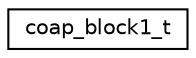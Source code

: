 digraph "Graphical Class Hierarchy"
{
 // LATEX_PDF_SIZE
  edge [fontname="Helvetica",fontsize="10",labelfontname="Helvetica",labelfontsize="10"];
  node [fontname="Helvetica",fontsize="10",shape=record];
  rankdir="LR";
  Node0 [label="coap_block1_t",height=0.2,width=0.4,color="black", fillcolor="white", style="filled",URL="$structcoap__block1__t.html",tooltip="Block1 helper struct."];
}
